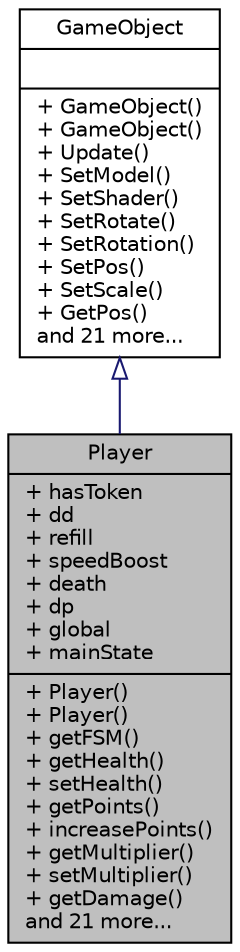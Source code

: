 digraph "Player"
{
 // LATEX_PDF_SIZE
  edge [fontname="Helvetica",fontsize="10",labelfontname="Helvetica",labelfontsize="10"];
  node [fontname="Helvetica",fontsize="10",shape=record];
  Node1 [label="{Player\n|+ hasToken\l+ dd\l+ refill\l+ speedBoost\l+ death\l+ dp\l+ global\l+ mainState\l|+ Player()\l+ Player()\l+ getFSM()\l+ getHealth()\l+ setHealth()\l+ getPoints()\l+ increasePoints()\l+ getMultiplier()\l+ setMultiplier()\l+ getDamage()\land 21 more...\l}",height=0.2,width=0.4,color="black", fillcolor="grey75", style="filled", fontcolor="black",tooltip="Abstract GameObject class for the player."];
  Node2 -> Node1 [dir="back",color="midnightblue",fontsize="10",style="solid",arrowtail="onormal",fontname="Helvetica"];
  Node2 [label="{GameObject\n||+ GameObject()\l+ GameObject()\l+ Update()\l+ SetModel()\l+ SetShader()\l+ SetRotate()\l+ SetRotation()\l+ SetPos()\l+ SetScale()\l+ GetPos()\land 21 more...\l}",height=0.2,width=0.4,color="black", fillcolor="white", style="filled",URL="$class_game_object.html",tooltip="Class that holds the main information of a game object, that is abstracted for more specific reasons."];
}
